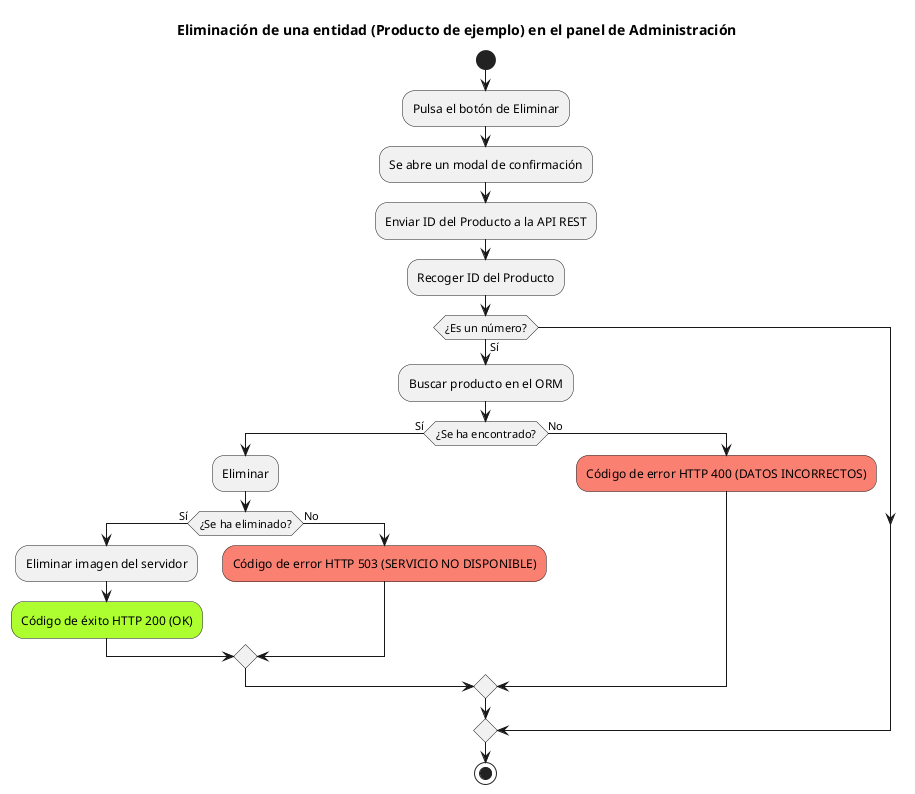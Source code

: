 @startuml
title Eliminación de una entidad (Producto de ejemplo) en el panel de Administración

start

:Pulsa el botón de Eliminar;
:Se abre un modal de confirmación;
:Enviar ID del Producto a la API REST;
:Recoger ID del Producto;
if (¿Es un número?) then (Sí)
    :Buscar producto en el ORM;
    if (¿Se ha encontrado?) then (Sí)
        :Eliminar;
        if (¿Se ha eliminado?) then (Sí)
            :Eliminar imagen del servidor;
            #greenyellow:Código de éxito HTTP 200 (OK);
        else (No)
            #salmon:Código de error HTTP 503 (SERVICIO NO DISPONIBLE);
        endif
    else (No)
        #salmon:Código de error HTTP 400 (DATOS INCORRECTOS);
    endif
endif
stop
@enduml